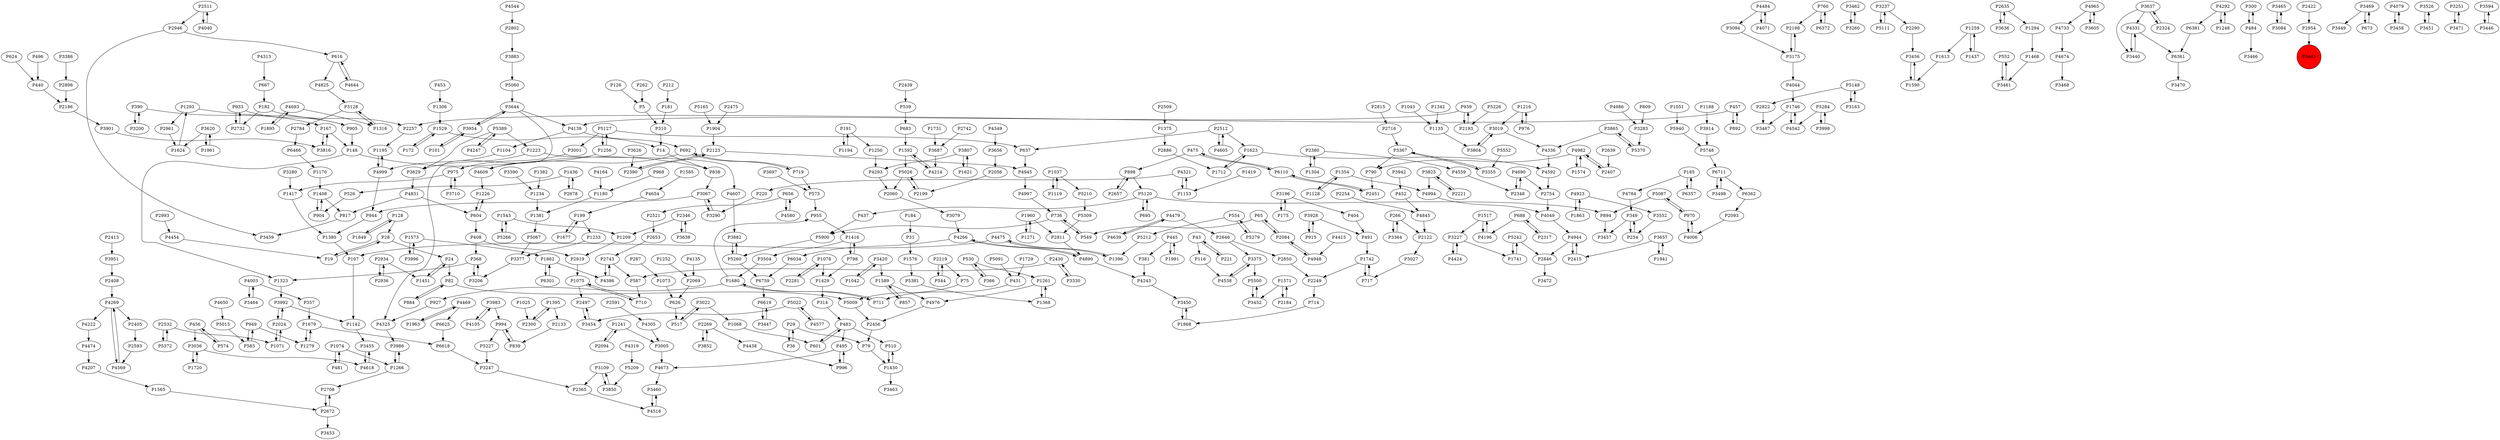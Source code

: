 digraph {
	P181 -> P310
	P2850 -> P2249
	P968 -> P1180
	P1256 -> P5127
	P1863 -> P4923
	P1712 -> P1623
	P1075 -> P710
	P2219 -> P544
	P667 -> P182
	P760 -> P2198
	P1037 -> P5210
	P6110 -> P475
	P3462 -> P3260
	P2743 -> P4386
	P3196 -> P404
	P2300 -> P1395
	P3850 -> P3109
	P1731 -> P3687
	P3992 -> P2024
	P3454 -> P2497
	P3237 -> P5111
	P5127 -> P637
	P4654 -> P199
	P4044 -> P1746
	P31 -> P1576
	P172 -> P1529
	P554 -> P5279
	P1223 -> P3629
	P939 -> P2193
	P2946 -> P3459
	P495 -> P4673
	P975 -> P1417
	P404 -> P491
	P167 -> P148
	P839 -> P994
	P574 -> P456
	P5148 -> P3163
	P3620 -> P1624
	P1216 -> P3019
	P3067 -> P944
	P1571 -> P3452
	P552 -> P3461
	P5940 -> P5748
	P3986 -> P1266
	P5009 -> P2456
	P4105 -> P3983
	P65 -> P2084
	P1574 -> P4982
	P5500 -> P3452
	P4965 -> P4733
	P1436 -> P526
	P1074 -> P481
	P2184 -> P1571
	P5284 -> P4542
	P6372 -> P760
	P1250 -> P4293
	P1234 -> P1381
	P4825 -> P3128
	P1573 -> P3996
	P4999 -> P944
	P3637 -> P4331
	P6110 -> P2451
	P2084 -> P65
	P6034 -> P6759
	P905 -> P148
	P4349 -> P3656
	P736 -> P549
	P4544 -> P2802
	P4321 -> P220
	P4222 -> P4474
	P1259 -> P1613
	P408 -> P2919
	P530 -> P366
	P1849 -> P128
	P970 -> P5087
	P2512 -> P4605
	P3883 -> P5060
	P5260 -> P6759
	P2056 -> P2199
	P3852 -> P2269
	P368 -> P1323
	P1119 -> P1037
	P2846 -> P3472
	P1746 -> P4542
	P4944 -> P2415
	P2348 -> P4690
	P1216 -> P976
	P184 -> P31
	P3464 -> P4003
	P300 -> P484
	P128 -> P28
	P3036 -> P1720
	P2802 -> P3883
	P5087 -> P970
	P3465 -> P3084
	P440 -> P2186
	P408 -> P368
	P381 -> P4243
	P2934 -> P2936
	P1354 -> P1128
	P626 -> P517
	P1241 -> P2094
	P2219 -> P75
	P1961 -> P3620
	P898 -> P2657
	P1354 -> P4994
	P2093 -> P4006
	P4923 -> P3552
	P4690 -> P2348
	P2646 -> P2850
	P3005 -> P4673
	P199 -> P1677
	P1963 -> P4469
	P2784 -> P6466
	P3620 -> P1961
	P457 -> P892
	P5026 -> P2060
	P549 -> P736
	P3504 -> P1680
	P5060 -> P3644
	P1416 -> P3504
	P4994 -> P4049
	P5266 -> P1543
	P483 -> P601
	P2346 -> P3638
	P798 -> P1416
	P2886 -> P1712
	P5120 -> P437
	P3951 -> P2408
	P2123 -> P4945
	P719 -> P573
	P2532 -> P5372
	P4845 -> P2122
	P126 -> P5
	P128 -> P1849
	P2954 -> P3445
	P1188 -> P3914
	P3440 -> P4331
	P1679 -> P6618
	P3469 -> P3449
	P2743 -> P587
	P1256 -> P4609
	P994 -> P5227
	P2961 -> P1624
	P65 -> P549
	P6362 -> P2093
	P6759 -> P6619
	P1991 -> P445
	P2456 -> P79
	P4997 -> P736
	P1677 -> P199
	P2365 -> P4516
	P2390 -> P2123
	P4266 -> P6034
	P1960 -> P1271
	P6618 -> P3247
	P2822 -> P3467
	P2511 -> P4040
	P1565 -> P2672
	P955 -> P1416
	P710 -> P1075
	P798 -> P1429
	P3992 -> P1142
	P3605 -> P4965
	P4269 -> P4569
	P4650 -> P5015
	P4243 -> P3450
	P915 -> P3928
	P3657 -> P2415
	P43 -> P116
	P220 -> P3290
	P3094 -> P3175
	P390 -> P167
	P2934 -> P1451
	P1042 -> P3420
	P994 -> P839
	P1960 -> P2811
	P1904 -> P2123
	P5226 -> P2193
	P496 -> P440
	P2269 -> P4438
	P1941 -> P3657
	P4484 -> P4071
	P1259 -> P1437
	P5900 -> P5260
	P4693 -> P1316
	P2635 -> P3636
	P2646 -> P3375
	P1862 -> P6301
	P101 -> P3954
	P483 -> P495
	P191 -> P1194
	P75 -> P5009
	P453 -> P1306
	P5209 -> P3850
	P148 -> P838
	P949 -> P1279
	P1396 -> P4475
	P4079 -> P3458
	P36 -> P29
	P43 -> P221
	P3526 -> P3451
	P857 -> P1589
	P1316 -> P3128
	P2512 -> P1623
	P3375 -> P5500
	P4139 -> P692
	P604 -> P1226
	P904 -> P1408
	P1468 -> P3461
	P3644 -> P3954
	P1517 -> P3227
	P3460 -> P4516
	P1342 -> P1135
	P2946 -> P616
	P349 -> P254
	P3251 -> P3471
	P357 -> P1679
	P884 -> P82
	P1381 -> P5067
	P714 -> P1868
	P82 -> P884
	P185 -> P6357
	P1419 -> P1153
	P3175 -> P2198
	P996 -> P495
	P2415 -> P4944
	P3022 -> P1068
	P1543 -> P1209
	P5372 -> P2532
	P4325 -> P3986
	P3175 -> P4044
	P5067 -> P3377
	P484 -> P3466
	P3420 -> P1042
	P4469 -> P6625
	P4831 -> P604
	P2122 -> P3027
	P5260 -> P3882
	P3594 -> P3446
	P2380 -> P1304
	P3697 -> P573
	P4831 -> P817
	P4693 -> P1895
	P2249 -> P714
	P3019 -> P4336
	P3355 -> P3367
	P2123 -> P2390
	P4474 -> P4207
	P2069 -> P626
	P1417 -> P1380
	P583 -> P949
	P349 -> P3457
	P1195 -> P4999
	P2269 -> P3852
	P1241 -> P3005
	P1382 -> P1234
	P1680 -> P955
	P2408 -> P4269
	P6381 -> P6361
	P4475 -> P107
	P5552 -> P3355
	P484 -> P300
	P4269 -> P4222
	P1025 -> P2300
	P4313 -> P667
	P688 -> P2317
	P2898 -> P2186
	P5284 -> P3998
	P4214 -> P1592
	P1573 -> P1862
	P5370 -> P3865
	P3200 -> P390
	P4733 -> P4674
	P4986 -> P3283
	P1576 -> P5381
	P4944 -> P2846
	P4319 -> P5209
	P3036 -> P4618
	P14 -> P838
	P5022 -> P4577
	P3807 -> P1621
	P4605 -> P2512
	P1430 -> P510
	P1252 -> P2069
	P3807 -> P4293
	P2413 -> P3951
	P3330 -> P2430
	P4196 -> P1517
	P4139 -> P1104
	P1293 -> P2961
	P2672 -> P2708
	P2380 -> P4559
	P3283 -> P5370
	P2936 -> P2934
	P1037 -> P1119
	P3638 -> P2346
	P3983 -> P994
	P452 -> P4845
	P1304 -> P2380
	P4321 -> P1153
	P221 -> P43
	P475 -> P898
	P2593 -> P4569
	P2754 -> P4049
	P692 -> P4609
	P5389 -> P1223
	P1589 -> P857
	P1078 -> P1429
	P3450 -> P1868
	P3260 -> P3462
	P624 -> P440
	P3996 -> P1573
	P4674 -> P3468
	P4135 -> P2069
	P1529 -> P172
	P3644 -> P4325
	P4609 -> P1226
	P2591 -> P4305
	P2324 -> P3637
	P3882 -> P5260
	P366 -> P530
	P191 -> P1250
	P3109 -> P3850
	P2317 -> P688
	P4475 -> P1396
	P2635 -> P1294
	P390 -> P3200
	P2451 -> P6110
	P3710 -> P975
	P1261 -> P1368
	P4945 -> P4997
	P975 -> P3710
	P3386 -> P2898
	P1895 -> P4693
	P2532 -> P1071
	P4266 -> P4890
	P5748 -> P6711
	P3816 -> P167
	P475 -> P6110
	P5127 -> P3001
	P939 -> P4139
	P107 -> P1142
	P5389 -> P4247
	P692 -> P719
	P3498 -> P6711
	P3954 -> P3644
	P1142 -> P3455
	P1571 -> P2184
	P695 -> P5120
	P673 -> P3469
	P82 -> P5009
	P262 -> P5
	P266 -> P3364
	P4577 -> P5022
	P445 -> P381
	P1679 -> P1279
	P4164 -> P1180
	P3928 -> P491
	P1395 -> P2133
	P3001 -> P975
	P4040 -> P2511
	P457 -> P2257
	P616 -> P4825
	P79 -> P1430
	P3367 -> P3355
	P4207 -> P1565
	P1075 -> P2497
	P4999 -> P1195
	P5 -> P310
	P838 -> P3067
	P1729 -> P431
	P2094 -> P1241
	P1742 -> P717
	P1051 -> P5940
	P809 -> P3283
	P1180 -> P1381
	P2653 -> P2743
	P287 -> P1073
	P3451 -> P3526
	P2511 -> P2946
	P2708 -> P2672
	P616 -> P4644
	P4516 -> P3460
	P2199 -> P5026
	P4454 -> P19
	P1430 -> P3463
	P3469 -> P673
	P4292 -> P6381
	P5120 -> P894
	P1294 -> P1468
	P1437 -> P1259
	P4479 -> P2646
	P3237 -> P2290
	P573 -> P955
	P4976 -> P2456
	P2281 -> P1078
	P5242 -> P1741
	P4542 -> P1746
	P4415 -> P4948
	P3290 -> P3067
	P4982 -> P2407
	P29 -> P79
	P5127 -> P1256
	P1068 -> P601
	P817 -> P3459
	P5212 -> P1396
	P28 -> P24
	P148 -> P1323
	P445 -> P1991
	P4049 -> P4944
	P1742 -> P2249
	P3022 -> P517
	P5026 -> P2199
	P1613 -> P1590
	P4982 -> P1574
	P2290 -> P3456
	P1170 -> P1408
	P933 -> P2732
	P2024 -> P3992
	P3954 -> P101
	P1720 -> P3036
	P3084 -> P3465
	P2193 -> P939
	P2422 -> P2954
	P892 -> P457
	P1543 -> P5266
	P530 -> P1261
	P1746 -> P3467
	P2254 -> P4845
	P3128 -> P1316
	P368 -> P3206
	P1451 -> P24
	P3067 -> P3290
	P6466 -> P1170
	P481 -> P1074
	P554 -> P5212
	P28 -> P19
	P3163 -> P5148
	P3420 -> P1589
	P2742 -> P3687
	P2430 -> P587
	P4331 -> P6361
	P1226 -> P604
	P927 -> P4325
	P688 -> P4196
	P4484 -> P3094
	P314 -> P483
	P683 -> P1592
	P1408 -> P904
	P3914 -> P5748
	P1368 -> P1261
	P1416 -> P798
	P3458 -> P4079
	P790 -> P2451
	P4890 -> P4243
	P1223 -> P4607
	P4965 -> P3605
	P1266 -> P2708
	P5210 -> P5309
	P5148 -> P2822
	P199 -> P1233
	P1293 -> P905
	P4331 -> P3440
	P2198 -> P3175
	P3027 -> P717
	P5022 -> P3454
	P526 -> P904
	P4424 -> P3227
	P1306 -> P1529
	P944 -> P1380
	P1209 -> P2919
	P3377 -> P3206
	P4592 -> P2754
	P587 -> P710
	P4559 -> P2348
	P3109 -> P2365
	P4071 -> P4484
	P2405 -> P2593
	P3461 -> P552
	P2815 -> P2716
	P2221 -> P3825
	P2024 -> P1071
	P2084 -> P4948
	P1436 -> P2678
	P4644 -> P616
	P970 -> P4006
	P3471 -> P3251
	P4607 -> P3882
	P456 -> P574
	P601 -> P483
	P3687 -> P4214
	P1395 -> P2300
	P894 -> P3457
	P2811 -> P4890
	P3983 -> P4105
	P4784 -> P349
	P656 -> P4580
	P544 -> P2219
	P760 -> P6372
	P1135 -> P3804
	P1624 -> P1293
	P1194 -> P191
	P4003 -> P357
	P6711 -> P3498
	P1592 -> P4214
	P3825 -> P2221
	P5279 -> P554
	P167 -> P3816
	P2672 -> P3453
	P5120 -> P695
	P949 -> P583
	P254 -> P349
	P898 -> P5120
	P5309 -> P2811
	P3942 -> P452
	P5242 -> P2846
	P1517 -> P4196
	P3825 -> P4994
	P19 -> P28
	P4948 -> P2084
	P4438 -> P996
	P1408 -> P817
	P212 -> P181
	P3636 -> P2635
	P5165 -> P1904
	P5015 -> P583
	P736 -> P5900
	P1074 -> P1266
	P175 -> P3196
	P3452 -> P5500
	P656 -> P2521
	P2716 -> P3367
	P1585 -> P4654
	P1266 -> P3986
	P4293 -> P2060
	P3901 -> P3816
	P3644 -> P4139
	P4538 -> P3375
	P1623 -> P4592
	P1592 -> P5026
	P491 -> P1742
	P4247 -> P5389
	P185 -> P4784
	P1590 -> P3456
	P1380 -> P107
	P24 -> P1451
	P431 -> P711
	P1233 -> P3377
	P1153 -> P4321
	P1271 -> P1960
	P266 -> P2122
	P4890 -> P4266
	P539 -> P683
	P4923 -> P1863
	P4269 -> P2405
	P3657 -> P1941
	P4580 -> P656
	P1323 -> P3992
	P2993 -> P4454
	P6625 -> P6618
	P2657 -> P898
	P2919 -> P1075
	P2430 -> P3330
	P6357 -> P185
	P2732 -> P933
	P6361 -> P3470
	P2678 -> P1436
	P495 -> P996
	P2475 -> P1904
	P3865 -> P5370
	P5111 -> P3237
	P5381 -> P1368
	P1279 -> P1679
	P1621 -> P3807
	P3206 -> P368
	P1868 -> P3450
	P2439 -> P539
	P1741 -> P5242
	P182 -> P2257
	P1071 -> P2024
	P5091 -> P431
	P6301 -> P1862
	P3079 -> P4266
	P5087 -> P894
	P3128 -> P2784
	P4006 -> P970
	P3552 -> P254
	P1375 -> P2886
	P483 -> P510
	P4305 -> P3005
	P4569 -> P4269
	P3637 -> P2324
	P2407 -> P4982
	P1589 -> P4976
	P2521 -> P2653
	P3196 -> P175
	P3456 -> P1590
	P2497 -> P3454
	P3280 -> P1417
	P116 -> P4538
	P6711 -> P6362
	P3227 -> P1741
	P4982 -> P790
	P24 -> P82
	P1248 -> P4292
	P2346 -> P1209
	P1128 -> P1354
	P4386 -> P2743
	P4673 -> P3460
	P5389 -> P3629
	P4639 -> P4479
	P3998 -> P5284
	P3626 -> P2390
	P182 -> P2732
	P510 -> P1430
	P3390 -> P1234
	P3804 -> P3019
	P4690 -> P2754
	P3446 -> P3594
	P437 -> P5900
	P2509 -> P1375
	P3447 -> P6619
	P719 -> P692
	P4479 -> P4639
	P3455 -> P4618
	P976 -> P1216
	P4003 -> P3464
	P1862 -> P4386
	P3637 -> P3440
	P4292 -> P1248
	P1043 -> P1135
	P2512 -> P637
	P4336 -> P4592
	P637 -> P4945
	P4618 -> P3455
	P2639 -> P2407
	P3375 -> P4538
	P3928 -> P915
	P517 -> P3022
	P3227 -> P4424
	P1623 -> P1712
	P1680 -> P927
	P1104 -> P4999
	P5227 -> P3247
	P3019 -> P3804
	P3629 -> P4831
	P3656 -> P2056
	P3367 -> P790
	P2257 -> P1195
	P711 -> P1680
	P310 -> P14
	P604 -> P408
	P3364 -> P266
	P6619 -> P3447
	P2186 -> P3901
	P1078 -> P2281
	P1429 -> P314
	P1529 -> P14
	P1680 -> P711
	P3865 -> P4336
	P717 -> P1742
	P4469 -> P1963
	P1261 -> P4976
	P933 -> P905
	P1073 -> P626
	P2060 -> P3079
	P29 -> P36
	P3247 -> P2365
	P456 -> P3036
	P2133 -> P839
	P3445 [shape=circle]
	P3445 [style=filled]
	P3445 [fillcolor=red]
}